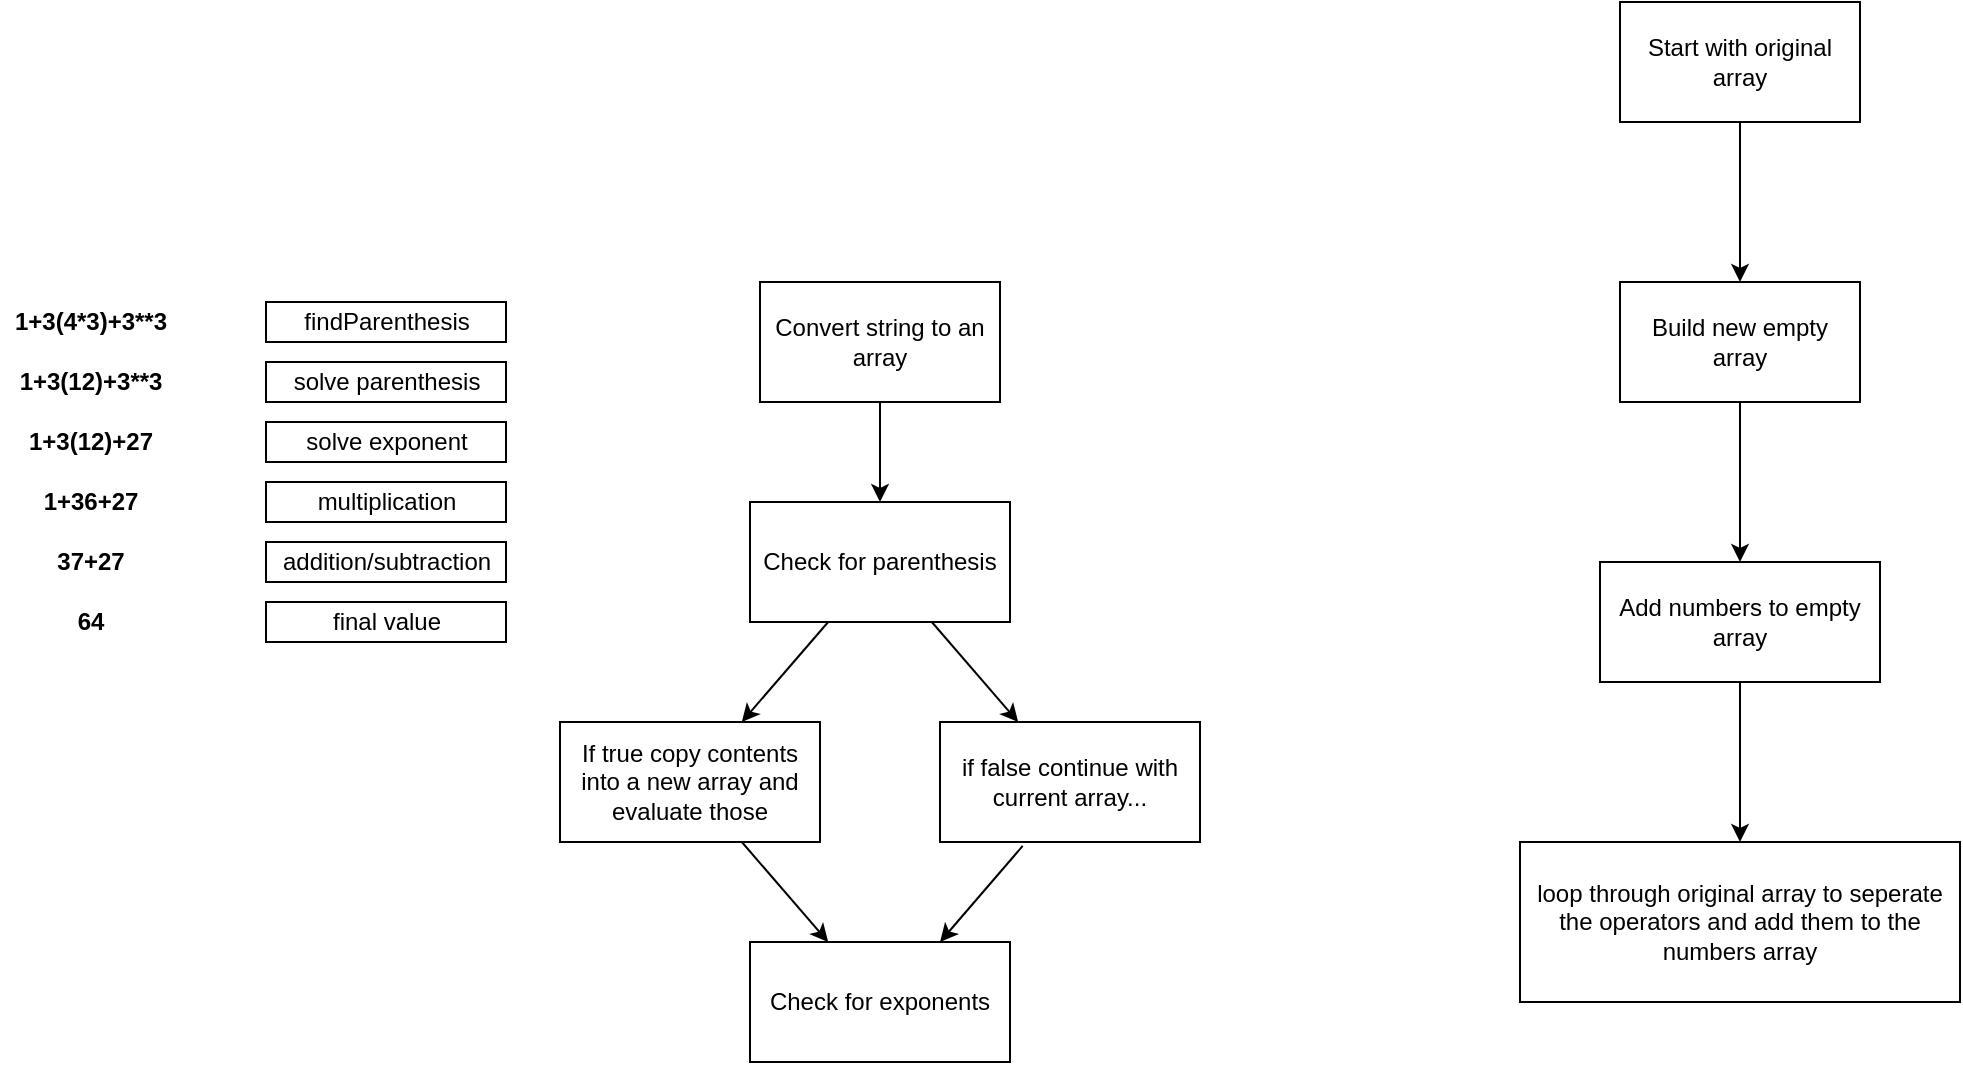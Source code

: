 <mxfile>
    <diagram id="-ucvT8-kgHedsvhfO-7C" name="Page-1">
        <mxGraphModel dx="700" dy="1504" grid="1" gridSize="10" guides="1" tooltips="1" connect="1" arrows="1" fold="1" page="1" pageScale="1" pageWidth="827" pageHeight="1169" math="0" shadow="0">
            <root>
                <mxCell id="0"/>
                <mxCell id="1" parent="0"/>
                <mxCell id="2" value="1+3(4*3)+3**3" style="text;html=1;resizable=0;autosize=1;align=center;verticalAlign=middle;points=[];fillColor=none;strokeColor=none;rounded=0;fontStyle=1" parent="1" vertex="1">
                    <mxGeometry x="280" y="120" width="90" height="20" as="geometry"/>
                </mxCell>
                <mxCell id="4" value="1+3(12)+3**3" style="text;html=1;resizable=0;autosize=1;align=center;verticalAlign=middle;points=[];fillColor=none;strokeColor=none;rounded=0;fontStyle=1" parent="1" vertex="1">
                    <mxGeometry x="280" y="150" width="90" height="20" as="geometry"/>
                </mxCell>
                <mxCell id="5" value="1+3(12)+27" style="text;html=1;resizable=0;autosize=1;align=center;verticalAlign=middle;points=[];fillColor=none;strokeColor=none;rounded=0;fontStyle=1" parent="1" vertex="1">
                    <mxGeometry x="285" y="180" width="80" height="20" as="geometry"/>
                </mxCell>
                <mxCell id="6" value="1+36+27" style="text;html=1;resizable=0;autosize=1;align=center;verticalAlign=middle;points=[];fillColor=none;strokeColor=none;rounded=0;fontStyle=1" parent="1" vertex="1">
                    <mxGeometry x="295" y="210" width="60" height="20" as="geometry"/>
                </mxCell>
                <mxCell id="7" value="37+27" style="text;html=1;resizable=0;autosize=1;align=center;verticalAlign=middle;points=[];fillColor=none;strokeColor=none;rounded=0;fontStyle=1" parent="1" vertex="1">
                    <mxGeometry x="300" y="240" width="50" height="20" as="geometry"/>
                </mxCell>
                <mxCell id="8" value="64" style="text;html=1;resizable=0;autosize=1;align=center;verticalAlign=middle;points=[];fillColor=none;strokeColor=none;rounded=0;fontStyle=1" parent="1" vertex="1">
                    <mxGeometry x="310" y="270" width="30" height="20" as="geometry"/>
                </mxCell>
                <mxCell id="9" value="" style="whiteSpace=wrap;html=1;" parent="1" vertex="1">
                    <mxGeometry x="413" y="120" width="120" height="20" as="geometry"/>
                </mxCell>
                <mxCell id="10" value="findParenthesis" style="text;html=1;resizable=0;autosize=1;align=center;verticalAlign=middle;points=[];fillColor=none;strokeColor=none;rounded=0;" parent="1" vertex="1">
                    <mxGeometry x="423" y="120" width="100" height="20" as="geometry"/>
                </mxCell>
                <mxCell id="11" value="" style="whiteSpace=wrap;html=1;" parent="1" vertex="1">
                    <mxGeometry x="413" y="150" width="120" height="20" as="geometry"/>
                </mxCell>
                <mxCell id="12" value="solve parenthesis" style="text;html=1;resizable=0;autosize=1;align=center;verticalAlign=middle;points=[];fillColor=none;strokeColor=none;rounded=0;" parent="1" vertex="1">
                    <mxGeometry x="418" y="150" width="110" height="20" as="geometry"/>
                </mxCell>
                <mxCell id="16" value="" style="whiteSpace=wrap;html=1;" parent="1" vertex="1">
                    <mxGeometry x="413" y="180" width="120" height="20" as="geometry"/>
                </mxCell>
                <mxCell id="17" value="solve exponent" style="text;html=1;resizable=0;autosize=1;align=center;verticalAlign=middle;points=[];fillColor=none;strokeColor=none;rounded=0;" parent="1" vertex="1">
                    <mxGeometry x="423" y="180" width="100" height="20" as="geometry"/>
                </mxCell>
                <mxCell id="18" value="" style="whiteSpace=wrap;html=1;" parent="1" vertex="1">
                    <mxGeometry x="413" y="210" width="120" height="20" as="geometry"/>
                </mxCell>
                <mxCell id="19" value="multiplication" style="text;html=1;resizable=0;autosize=1;align=center;verticalAlign=middle;points=[];fillColor=none;strokeColor=none;rounded=0;" parent="1" vertex="1">
                    <mxGeometry x="433" y="210" width="80" height="20" as="geometry"/>
                </mxCell>
                <mxCell id="20" value="" style="whiteSpace=wrap;html=1;" parent="1" vertex="1">
                    <mxGeometry x="413" y="240" width="120" height="20" as="geometry"/>
                </mxCell>
                <mxCell id="21" value="addition/subtraction" style="text;html=1;resizable=0;autosize=1;align=center;verticalAlign=middle;points=[];fillColor=none;strokeColor=none;rounded=0;" parent="1" vertex="1">
                    <mxGeometry x="413" y="240" width="120" height="20" as="geometry"/>
                </mxCell>
                <mxCell id="23" value="" style="whiteSpace=wrap;html=1;" parent="1" vertex="1">
                    <mxGeometry x="413" y="270" width="120" height="20" as="geometry"/>
                </mxCell>
                <mxCell id="24" value="final value" style="text;html=1;resizable=0;autosize=1;align=center;verticalAlign=middle;points=[];fillColor=none;strokeColor=none;rounded=0;" parent="1" vertex="1">
                    <mxGeometry x="438" y="270" width="70" height="20" as="geometry"/>
                </mxCell>
                <mxCell id="27" value="" style="edgeStyle=none;html=1;" edge="1" parent="1" source="25" target="26">
                    <mxGeometry relative="1" as="geometry"/>
                </mxCell>
                <mxCell id="25" value="Convert string to an array" style="whiteSpace=wrap;html=1;" vertex="1" parent="1">
                    <mxGeometry x="660" y="110" width="120" height="60" as="geometry"/>
                </mxCell>
                <mxCell id="29" value="" style="edgeStyle=none;html=1;" edge="1" parent="1" source="26" target="28">
                    <mxGeometry relative="1" as="geometry"/>
                </mxCell>
                <mxCell id="31" value="" style="edgeStyle=none;html=1;" edge="1" parent="1" source="26" target="30">
                    <mxGeometry relative="1" as="geometry"/>
                </mxCell>
                <mxCell id="26" value="Check for parenthesis" style="whiteSpace=wrap;html=1;" vertex="1" parent="1">
                    <mxGeometry x="655" y="220" width="130" height="60" as="geometry"/>
                </mxCell>
                <mxCell id="33" value="" style="edgeStyle=none;html=1;" edge="1" parent="1" source="28" target="32">
                    <mxGeometry relative="1" as="geometry"/>
                </mxCell>
                <mxCell id="28" value="If true copy contents into a new array and evaluate those" style="whiteSpace=wrap;html=1;" vertex="1" parent="1">
                    <mxGeometry x="560" y="330" width="130" height="60" as="geometry"/>
                </mxCell>
                <mxCell id="34" style="edgeStyle=none;html=1;entryX=0.731;entryY=-0.001;entryDx=0;entryDy=0;exitX=0.318;exitY=1.033;exitDx=0;exitDy=0;exitPerimeter=0;entryPerimeter=0;" edge="1" parent="1" source="30" target="32">
                    <mxGeometry relative="1" as="geometry">
                        <mxPoint x="790" y="400" as="sourcePoint"/>
                    </mxGeometry>
                </mxCell>
                <mxCell id="30" value="if false continue with current array..." style="whiteSpace=wrap;html=1;" vertex="1" parent="1">
                    <mxGeometry x="750" y="330" width="130" height="60" as="geometry"/>
                </mxCell>
                <mxCell id="32" value="Check for exponents" style="whiteSpace=wrap;html=1;" vertex="1" parent="1">
                    <mxGeometry x="655" y="440" width="130" height="60" as="geometry"/>
                </mxCell>
                <mxCell id="37" value="" style="edgeStyle=none;html=1;" edge="1" parent="1" source="35" target="36">
                    <mxGeometry relative="1" as="geometry"/>
                </mxCell>
                <mxCell id="41" value="" style="edgeStyle=none;html=1;entryX=0.5;entryY=0;entryDx=0;entryDy=0;" edge="1" parent="1" source="40" target="35">
                    <mxGeometry relative="1" as="geometry">
                        <mxPoint x="1300" y="30" as="sourcePoint"/>
                    </mxGeometry>
                </mxCell>
                <mxCell id="35" value="Build new empty array" style="whiteSpace=wrap;html=1;" vertex="1" parent="1">
                    <mxGeometry x="1090" y="110" width="120" height="60" as="geometry"/>
                </mxCell>
                <mxCell id="39" value="" style="edgeStyle=none;html=1;" edge="1" parent="1" source="36" target="38">
                    <mxGeometry relative="1" as="geometry"/>
                </mxCell>
                <mxCell id="36" value="Add numbers to empty array" style="whiteSpace=wrap;html=1;" vertex="1" parent="1">
                    <mxGeometry x="1080" y="250" width="140" height="60" as="geometry"/>
                </mxCell>
                <mxCell id="38" value="loop through original array to seperate the operators and add them to the numbers array" style="whiteSpace=wrap;html=1;" vertex="1" parent="1">
                    <mxGeometry x="1040" y="390" width="220" height="80" as="geometry"/>
                </mxCell>
                <mxCell id="40" value="Start with original array" style="whiteSpace=wrap;html=1;" vertex="1" parent="1">
                    <mxGeometry x="1090" y="-30" width="120" height="60" as="geometry"/>
                </mxCell>
            </root>
        </mxGraphModel>
    </diagram>
</mxfile>